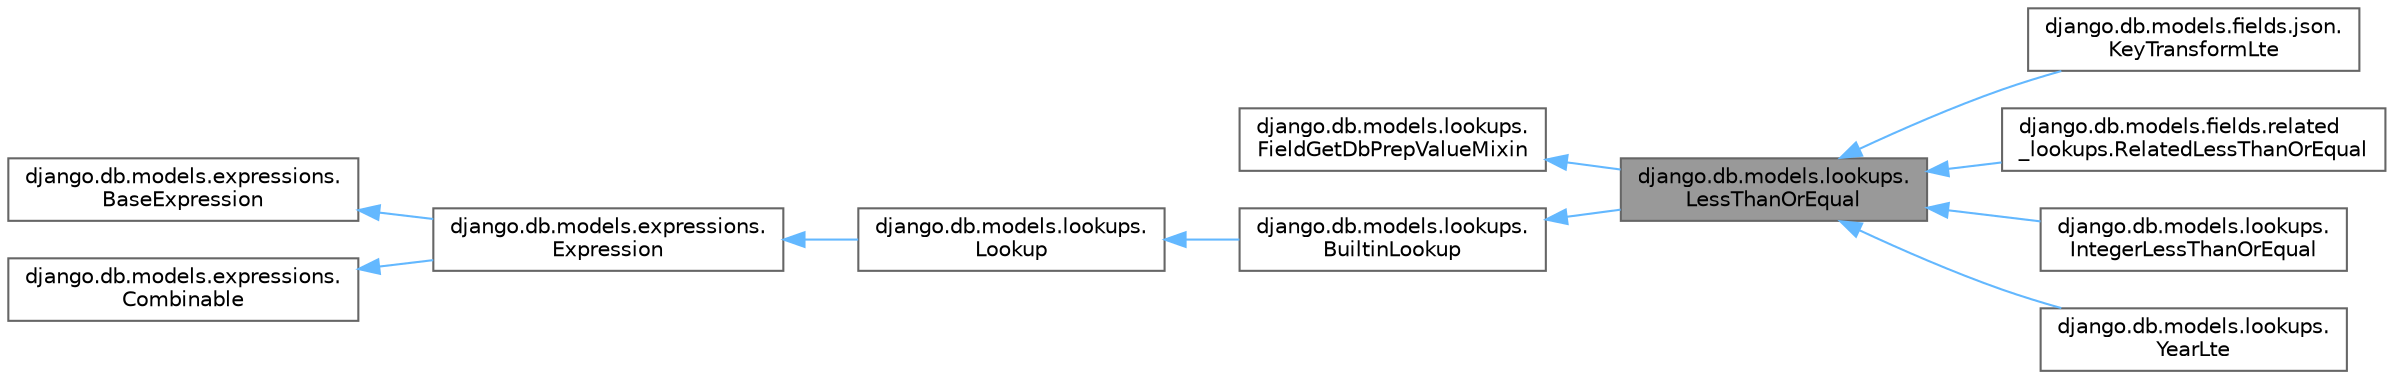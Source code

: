 digraph "django.db.models.lookups.LessThanOrEqual"
{
 // LATEX_PDF_SIZE
  bgcolor="transparent";
  edge [fontname=Helvetica,fontsize=10,labelfontname=Helvetica,labelfontsize=10];
  node [fontname=Helvetica,fontsize=10,shape=box,height=0.2,width=0.4];
  rankdir="LR";
  Node1 [id="Node000001",label="django.db.models.lookups.\lLessThanOrEqual",height=0.2,width=0.4,color="gray40", fillcolor="grey60", style="filled", fontcolor="black",tooltip=" "];
  Node2 -> Node1 [id="edge1_Node000001_Node000002",dir="back",color="steelblue1",style="solid",tooltip=" "];
  Node2 [id="Node000002",label="django.db.models.lookups.\lFieldGetDbPrepValueMixin",height=0.2,width=0.4,color="gray40", fillcolor="white", style="filled",URL="$classdjango_1_1db_1_1models_1_1lookups_1_1_field_get_db_prep_value_mixin.html",tooltip=" "];
  Node3 -> Node1 [id="edge2_Node000001_Node000003",dir="back",color="steelblue1",style="solid",tooltip=" "];
  Node3 [id="Node000003",label="django.db.models.lookups.\lBuiltinLookup",height=0.2,width=0.4,color="gray40", fillcolor="white", style="filled",URL="$classdjango_1_1db_1_1models_1_1lookups_1_1_builtin_lookup.html",tooltip=" "];
  Node4 -> Node3 [id="edge3_Node000003_Node000004",dir="back",color="steelblue1",style="solid",tooltip=" "];
  Node4 [id="Node000004",label="django.db.models.lookups.\lLookup",height=0.2,width=0.4,color="gray40", fillcolor="white", style="filled",URL="$classdjango_1_1db_1_1models_1_1lookups_1_1_lookup.html",tooltip=" "];
  Node5 -> Node4 [id="edge4_Node000004_Node000005",dir="back",color="steelblue1",style="solid",tooltip=" "];
  Node5 [id="Node000005",label="django.db.models.expressions.\lExpression",height=0.2,width=0.4,color="gray40", fillcolor="white", style="filled",URL="$classdjango_1_1db_1_1models_1_1expressions_1_1_expression.html",tooltip=" "];
  Node6 -> Node5 [id="edge5_Node000005_Node000006",dir="back",color="steelblue1",style="solid",tooltip=" "];
  Node6 [id="Node000006",label="django.db.models.expressions.\lBaseExpression",height=0.2,width=0.4,color="gray40", fillcolor="white", style="filled",URL="$classdjango_1_1db_1_1models_1_1expressions_1_1_base_expression.html",tooltip=" "];
  Node7 -> Node5 [id="edge6_Node000005_Node000007",dir="back",color="steelblue1",style="solid",tooltip=" "];
  Node7 [id="Node000007",label="django.db.models.expressions.\lCombinable",height=0.2,width=0.4,color="gray40", fillcolor="white", style="filled",URL="$classdjango_1_1db_1_1models_1_1expressions_1_1_combinable.html",tooltip=" "];
  Node1 -> Node8 [id="edge7_Node000001_Node000008",dir="back",color="steelblue1",style="solid",tooltip=" "];
  Node8 [id="Node000008",label="django.db.models.fields.json.\lKeyTransformLte",height=0.2,width=0.4,color="gray40", fillcolor="white", style="filled",URL="$classdjango_1_1db_1_1models_1_1fields_1_1json_1_1_key_transform_lte.html",tooltip=" "];
  Node1 -> Node9 [id="edge8_Node000001_Node000009",dir="back",color="steelblue1",style="solid",tooltip=" "];
  Node9 [id="Node000009",label="django.db.models.fields.related\l_lookups.RelatedLessThanOrEqual",height=0.2,width=0.4,color="gray40", fillcolor="white", style="filled",URL="$classdjango_1_1db_1_1models_1_1fields_1_1related__lookups_1_1_related_less_than_or_equal.html",tooltip=" "];
  Node1 -> Node10 [id="edge9_Node000001_Node000010",dir="back",color="steelblue1",style="solid",tooltip=" "];
  Node10 [id="Node000010",label="django.db.models.lookups.\lIntegerLessThanOrEqual",height=0.2,width=0.4,color="gray40", fillcolor="white", style="filled",URL="$classdjango_1_1db_1_1models_1_1lookups_1_1_integer_less_than_or_equal.html",tooltip=" "];
  Node1 -> Node11 [id="edge10_Node000001_Node000011",dir="back",color="steelblue1",style="solid",tooltip=" "];
  Node11 [id="Node000011",label="django.db.models.lookups.\lYearLte",height=0.2,width=0.4,color="gray40", fillcolor="white", style="filled",URL="$classdjango_1_1db_1_1models_1_1lookups_1_1_year_lte.html",tooltip=" "];
}
